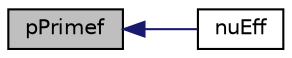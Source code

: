 digraph "pPrimef"
{
  bgcolor="transparent";
  edge [fontname="Helvetica",fontsize="10",labelfontname="Helvetica",labelfontsize="10"];
  node [fontname="Helvetica",fontsize="10",shape=record];
  rankdir="LR";
  Node39 [label="pPrimef",height=0.2,width=0.4,color="black", fillcolor="grey75", style="filled", fontcolor="black"];
  Node39 -> Node40 [dir="back",color="midnightblue",fontsize="10",style="solid",fontname="Helvetica"];
  Node40 [label="nuEff",height=0.2,width=0.4,color="black",URL="$a33593.html#a96bad7745a84df38388d0d0be6edfd8a",tooltip="Return the effective viscosity on patch. "];
}
